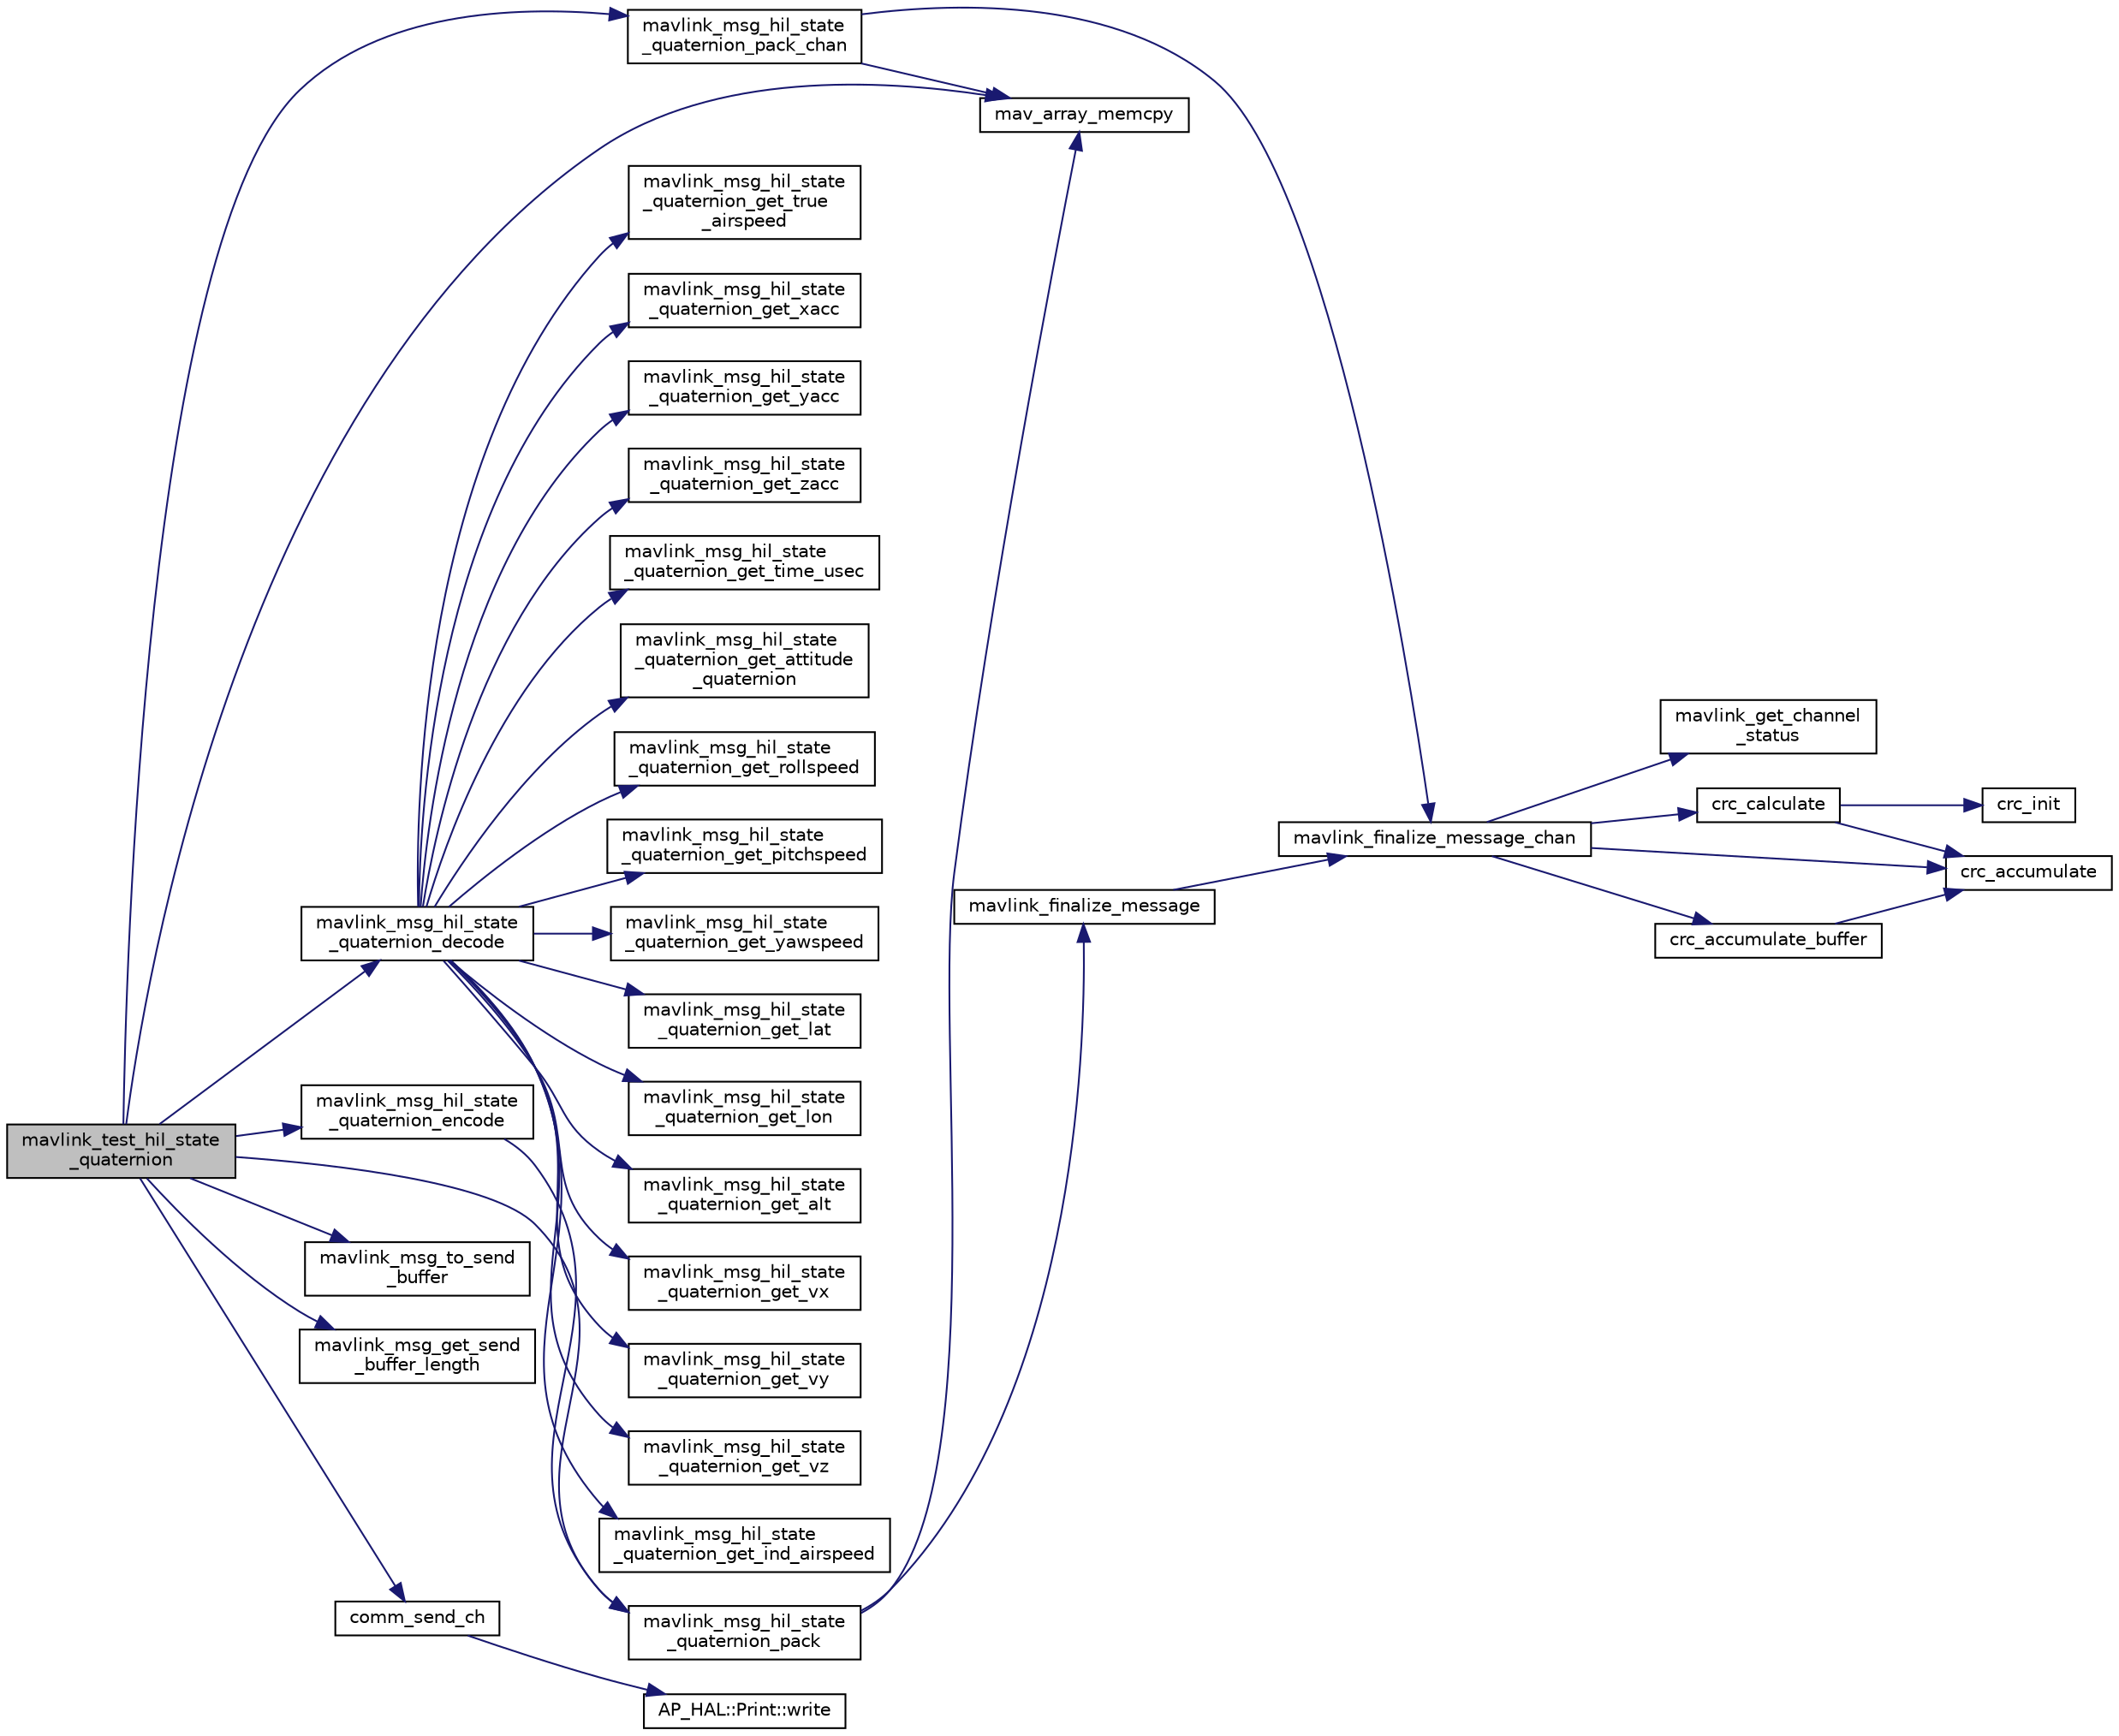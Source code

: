 digraph "mavlink_test_hil_state_quaternion"
{
 // INTERACTIVE_SVG=YES
  edge [fontname="Helvetica",fontsize="10",labelfontname="Helvetica",labelfontsize="10"];
  node [fontname="Helvetica",fontsize="10",shape=record];
  rankdir="LR";
  Node1 [label="mavlink_test_hil_state\l_quaternion",height=0.2,width=0.4,color="black", fillcolor="grey75", style="filled", fontcolor="black"];
  Node1 -> Node2 [color="midnightblue",fontsize="10",style="solid",fontname="Helvetica"];
  Node2 [label="mav_array_memcpy",height=0.2,width=0.4,color="black", fillcolor="white", style="filled",URL="$protocol_8h.html#a4486c3d5854cac1cb6a0fb1cc5ba570c"];
  Node1 -> Node3 [color="midnightblue",fontsize="10",style="solid",fontname="Helvetica"];
  Node3 [label="mavlink_msg_hil_state\l_quaternion_encode",height=0.2,width=0.4,color="black", fillcolor="white", style="filled",URL="$mavlink__msg__hil__state__quaternion_8h.html#ad0f1d1d387a16e2b0fe87628f0ec69e1",tooltip="Encode a hil_state_quaternion struct. "];
  Node3 -> Node4 [color="midnightblue",fontsize="10",style="solid",fontname="Helvetica"];
  Node4 [label="mavlink_msg_hil_state\l_quaternion_pack",height=0.2,width=0.4,color="black", fillcolor="white", style="filled",URL="$mavlink__msg__hil__state__quaternion_8h.html#a824b73d0859ec4c29bcd91bb33d5e3c1",tooltip="Pack a hil_state_quaternion message. "];
  Node4 -> Node2 [color="midnightblue",fontsize="10",style="solid",fontname="Helvetica"];
  Node4 -> Node5 [color="midnightblue",fontsize="10",style="solid",fontname="Helvetica"];
  Node5 [label="mavlink_finalize_message",height=0.2,width=0.4,color="black", fillcolor="white", style="filled",URL="$mavlink__helpers_8h.html#af3bea083c5ec83f5b6570b2bd4a817d0",tooltip="Finalize a MAVLink message with MAVLINK_COMM_0 as default channel. "];
  Node5 -> Node6 [color="midnightblue",fontsize="10",style="solid",fontname="Helvetica"];
  Node6 [label="mavlink_finalize_message_chan",height=0.2,width=0.4,color="black", fillcolor="white", style="filled",URL="$mavlink__helpers_8h.html#aa66131138fc02101dcc73b4b556ab422",tooltip="Finalize a MAVLink message with channel assignment. "];
  Node6 -> Node7 [color="midnightblue",fontsize="10",style="solid",fontname="Helvetica"];
  Node7 [label="mavlink_get_channel\l_status",height=0.2,width=0.4,color="black", fillcolor="white", style="filled",URL="$mavlink__helpers_8h.html#ac006d308067f48514ca5c0cf0b046c28"];
  Node6 -> Node8 [color="midnightblue",fontsize="10",style="solid",fontname="Helvetica"];
  Node8 [label="crc_calculate",height=0.2,width=0.4,color="black", fillcolor="white", style="filled",URL="$checksum_8h.html#ab4264eb7b9e22aabb5cc3191bce35f4c",tooltip="Calculates the X.25 checksum on a byte buffer. "];
  Node8 -> Node9 [color="midnightblue",fontsize="10",style="solid",fontname="Helvetica"];
  Node9 [label="crc_init",height=0.2,width=0.4,color="black", fillcolor="white", style="filled",URL="$checksum_8h.html#aee738f6e20d31b027afdd966c79befae",tooltip="Initiliaze the buffer for the X.25 CRC. "];
  Node8 -> Node10 [color="midnightblue",fontsize="10",style="solid",fontname="Helvetica"];
  Node10 [label="crc_accumulate",height=0.2,width=0.4,color="black", fillcolor="white", style="filled",URL="$checksum_8h.html#ade2bbc31cd3b5b6d839556f56de61957",tooltip="Accumulate the X.25 CRC by adding one char at a time. "];
  Node6 -> Node11 [color="midnightblue",fontsize="10",style="solid",fontname="Helvetica"];
  Node11 [label="crc_accumulate_buffer",height=0.2,width=0.4,color="black", fillcolor="white", style="filled",URL="$checksum_8h.html#abcbaa800e8fcbcdf9bb48168657fbefd",tooltip="Accumulate the X.25 CRC by adding an array of bytes. "];
  Node11 -> Node10 [color="midnightblue",fontsize="10",style="solid",fontname="Helvetica"];
  Node6 -> Node10 [color="midnightblue",fontsize="10",style="solid",fontname="Helvetica"];
  Node1 -> Node12 [color="midnightblue",fontsize="10",style="solid",fontname="Helvetica"];
  Node12 [label="mavlink_msg_hil_state\l_quaternion_decode",height=0.2,width=0.4,color="black", fillcolor="white", style="filled",URL="$mavlink__msg__hil__state__quaternion_8h.html#af3041b37450e1902ff42e1ca6771c495",tooltip="Decode a hil_state_quaternion message into a struct. "];
  Node12 -> Node13 [color="midnightblue",fontsize="10",style="solid",fontname="Helvetica"];
  Node13 [label="mavlink_msg_hil_state\l_quaternion_get_time_usec",height=0.2,width=0.4,color="black", fillcolor="white", style="filled",URL="$mavlink__msg__hil__state__quaternion_8h.html#a3b1863c8646daa5938210de8a07f71ef",tooltip="Send a hil_state_quaternion message. "];
  Node12 -> Node14 [color="midnightblue",fontsize="10",style="solid",fontname="Helvetica"];
  Node14 [label="mavlink_msg_hil_state\l_quaternion_get_attitude\l_quaternion",height=0.2,width=0.4,color="black", fillcolor="white", style="filled",URL="$mavlink__msg__hil__state__quaternion_8h.html#a0ddc81330a98d52eb60081ad2ba4b802",tooltip="Get field attitude_quaternion from hil_state_quaternion message. "];
  Node12 -> Node15 [color="midnightblue",fontsize="10",style="solid",fontname="Helvetica"];
  Node15 [label="mavlink_msg_hil_state\l_quaternion_get_rollspeed",height=0.2,width=0.4,color="black", fillcolor="white", style="filled",URL="$mavlink__msg__hil__state__quaternion_8h.html#a7d72bb92ff4040dd2fe510de4176cb77",tooltip="Get field rollspeed from hil_state_quaternion message. "];
  Node12 -> Node16 [color="midnightblue",fontsize="10",style="solid",fontname="Helvetica"];
  Node16 [label="mavlink_msg_hil_state\l_quaternion_get_pitchspeed",height=0.2,width=0.4,color="black", fillcolor="white", style="filled",URL="$mavlink__msg__hil__state__quaternion_8h.html#a7b8255c11407377caab8cfa1bf2a8ee7",tooltip="Get field pitchspeed from hil_state_quaternion message. "];
  Node12 -> Node17 [color="midnightblue",fontsize="10",style="solid",fontname="Helvetica"];
  Node17 [label="mavlink_msg_hil_state\l_quaternion_get_yawspeed",height=0.2,width=0.4,color="black", fillcolor="white", style="filled",URL="$mavlink__msg__hil__state__quaternion_8h.html#a7e27f504b76cd832eeab550155da0247",tooltip="Get field yawspeed from hil_state_quaternion message. "];
  Node12 -> Node18 [color="midnightblue",fontsize="10",style="solid",fontname="Helvetica"];
  Node18 [label="mavlink_msg_hil_state\l_quaternion_get_lat",height=0.2,width=0.4,color="black", fillcolor="white", style="filled",URL="$mavlink__msg__hil__state__quaternion_8h.html#abb7f40176d1567fe78dde7f8e5276ca1",tooltip="Get field lat from hil_state_quaternion message. "];
  Node12 -> Node19 [color="midnightblue",fontsize="10",style="solid",fontname="Helvetica"];
  Node19 [label="mavlink_msg_hil_state\l_quaternion_get_lon",height=0.2,width=0.4,color="black", fillcolor="white", style="filled",URL="$mavlink__msg__hil__state__quaternion_8h.html#aa00ba23a16d7f6023e8ad05404352aff",tooltip="Get field lon from hil_state_quaternion message. "];
  Node12 -> Node20 [color="midnightblue",fontsize="10",style="solid",fontname="Helvetica"];
  Node20 [label="mavlink_msg_hil_state\l_quaternion_get_alt",height=0.2,width=0.4,color="black", fillcolor="white", style="filled",URL="$mavlink__msg__hil__state__quaternion_8h.html#ae3d432855cb90fefdba4d02aca37810f",tooltip="Get field alt from hil_state_quaternion message. "];
  Node12 -> Node21 [color="midnightblue",fontsize="10",style="solid",fontname="Helvetica"];
  Node21 [label="mavlink_msg_hil_state\l_quaternion_get_vx",height=0.2,width=0.4,color="black", fillcolor="white", style="filled",URL="$mavlink__msg__hil__state__quaternion_8h.html#ab23f346e6cb1be1abb17ecfbe31af599",tooltip="Get field vx from hil_state_quaternion message. "];
  Node12 -> Node22 [color="midnightblue",fontsize="10",style="solid",fontname="Helvetica"];
  Node22 [label="mavlink_msg_hil_state\l_quaternion_get_vy",height=0.2,width=0.4,color="black", fillcolor="white", style="filled",URL="$mavlink__msg__hil__state__quaternion_8h.html#af7cbe7616bedc4741d7cb3db05a41632",tooltip="Get field vy from hil_state_quaternion message. "];
  Node12 -> Node23 [color="midnightblue",fontsize="10",style="solid",fontname="Helvetica"];
  Node23 [label="mavlink_msg_hil_state\l_quaternion_get_vz",height=0.2,width=0.4,color="black", fillcolor="white", style="filled",URL="$mavlink__msg__hil__state__quaternion_8h.html#ad90fecf529c78635ee2a6f90ab946f04",tooltip="Get field vz from hil_state_quaternion message. "];
  Node12 -> Node24 [color="midnightblue",fontsize="10",style="solid",fontname="Helvetica"];
  Node24 [label="mavlink_msg_hil_state\l_quaternion_get_ind_airspeed",height=0.2,width=0.4,color="black", fillcolor="white", style="filled",URL="$mavlink__msg__hil__state__quaternion_8h.html#adaa0a9958e5f2bce7567ecf2aa483033",tooltip="Get field ind_airspeed from hil_state_quaternion message. "];
  Node12 -> Node25 [color="midnightblue",fontsize="10",style="solid",fontname="Helvetica"];
  Node25 [label="mavlink_msg_hil_state\l_quaternion_get_true\l_airspeed",height=0.2,width=0.4,color="black", fillcolor="white", style="filled",URL="$mavlink__msg__hil__state__quaternion_8h.html#ae8aeb909e656eaf7ba506cdad4f30ff6",tooltip="Get field true_airspeed from hil_state_quaternion message. "];
  Node12 -> Node26 [color="midnightblue",fontsize="10",style="solid",fontname="Helvetica"];
  Node26 [label="mavlink_msg_hil_state\l_quaternion_get_xacc",height=0.2,width=0.4,color="black", fillcolor="white", style="filled",URL="$mavlink__msg__hil__state__quaternion_8h.html#ae3124aa2fb165f1cbf3591ea8a17d7d5",tooltip="Get field xacc from hil_state_quaternion message. "];
  Node12 -> Node27 [color="midnightblue",fontsize="10",style="solid",fontname="Helvetica"];
  Node27 [label="mavlink_msg_hil_state\l_quaternion_get_yacc",height=0.2,width=0.4,color="black", fillcolor="white", style="filled",URL="$mavlink__msg__hil__state__quaternion_8h.html#a9d728cf60b73b801e7408b329daff6aa",tooltip="Get field yacc from hil_state_quaternion message. "];
  Node12 -> Node28 [color="midnightblue",fontsize="10",style="solid",fontname="Helvetica"];
  Node28 [label="mavlink_msg_hil_state\l_quaternion_get_zacc",height=0.2,width=0.4,color="black", fillcolor="white", style="filled",URL="$mavlink__msg__hil__state__quaternion_8h.html#a53d402dcb144954358f57cd50d198531",tooltip="Get field zacc from hil_state_quaternion message. "];
  Node1 -> Node4 [color="midnightblue",fontsize="10",style="solid",fontname="Helvetica"];
  Node1 -> Node29 [color="midnightblue",fontsize="10",style="solid",fontname="Helvetica"];
  Node29 [label="mavlink_msg_hil_state\l_quaternion_pack_chan",height=0.2,width=0.4,color="black", fillcolor="white", style="filled",URL="$mavlink__msg__hil__state__quaternion_8h.html#a62fb58aa753f69e5f41acbeb1011b0ac",tooltip="Pack a hil_state_quaternion message on a channel. "];
  Node29 -> Node2 [color="midnightblue",fontsize="10",style="solid",fontname="Helvetica"];
  Node29 -> Node6 [color="midnightblue",fontsize="10",style="solid",fontname="Helvetica"];
  Node1 -> Node30 [color="midnightblue",fontsize="10",style="solid",fontname="Helvetica"];
  Node30 [label="mavlink_msg_to_send\l_buffer",height=0.2,width=0.4,color="black", fillcolor="white", style="filled",URL="$mavlink__helpers_8h.html#afea0a9befa84822fd62c2899ea0d849e",tooltip="Pack a message to send it over a serial byte stream. "];
  Node1 -> Node31 [color="midnightblue",fontsize="10",style="solid",fontname="Helvetica"];
  Node31 [label="mavlink_msg_get_send\l_buffer_length",height=0.2,width=0.4,color="black", fillcolor="white", style="filled",URL="$protocol_8h.html#aa86c08f27aabb7a2e12a67f189f590c8",tooltip="Get the required buffer size for this message. "];
  Node1 -> Node32 [color="midnightblue",fontsize="10",style="solid",fontname="Helvetica"];
  Node32 [label="comm_send_ch",height=0.2,width=0.4,color="black", fillcolor="white", style="filled",URL="$GCS__MAVLink_8h.html#ab753873a1ee10adedd0ce246311468f8"];
  Node32 -> Node33 [color="midnightblue",fontsize="10",style="solid",fontname="Helvetica"];
  Node33 [label="AP_HAL::Print::write",height=0.2,width=0.4,color="black", fillcolor="white", style="filled",URL="$classAP__HAL_1_1Print.html#acc65391952a43334f8f5c9bef341f501"];
}
